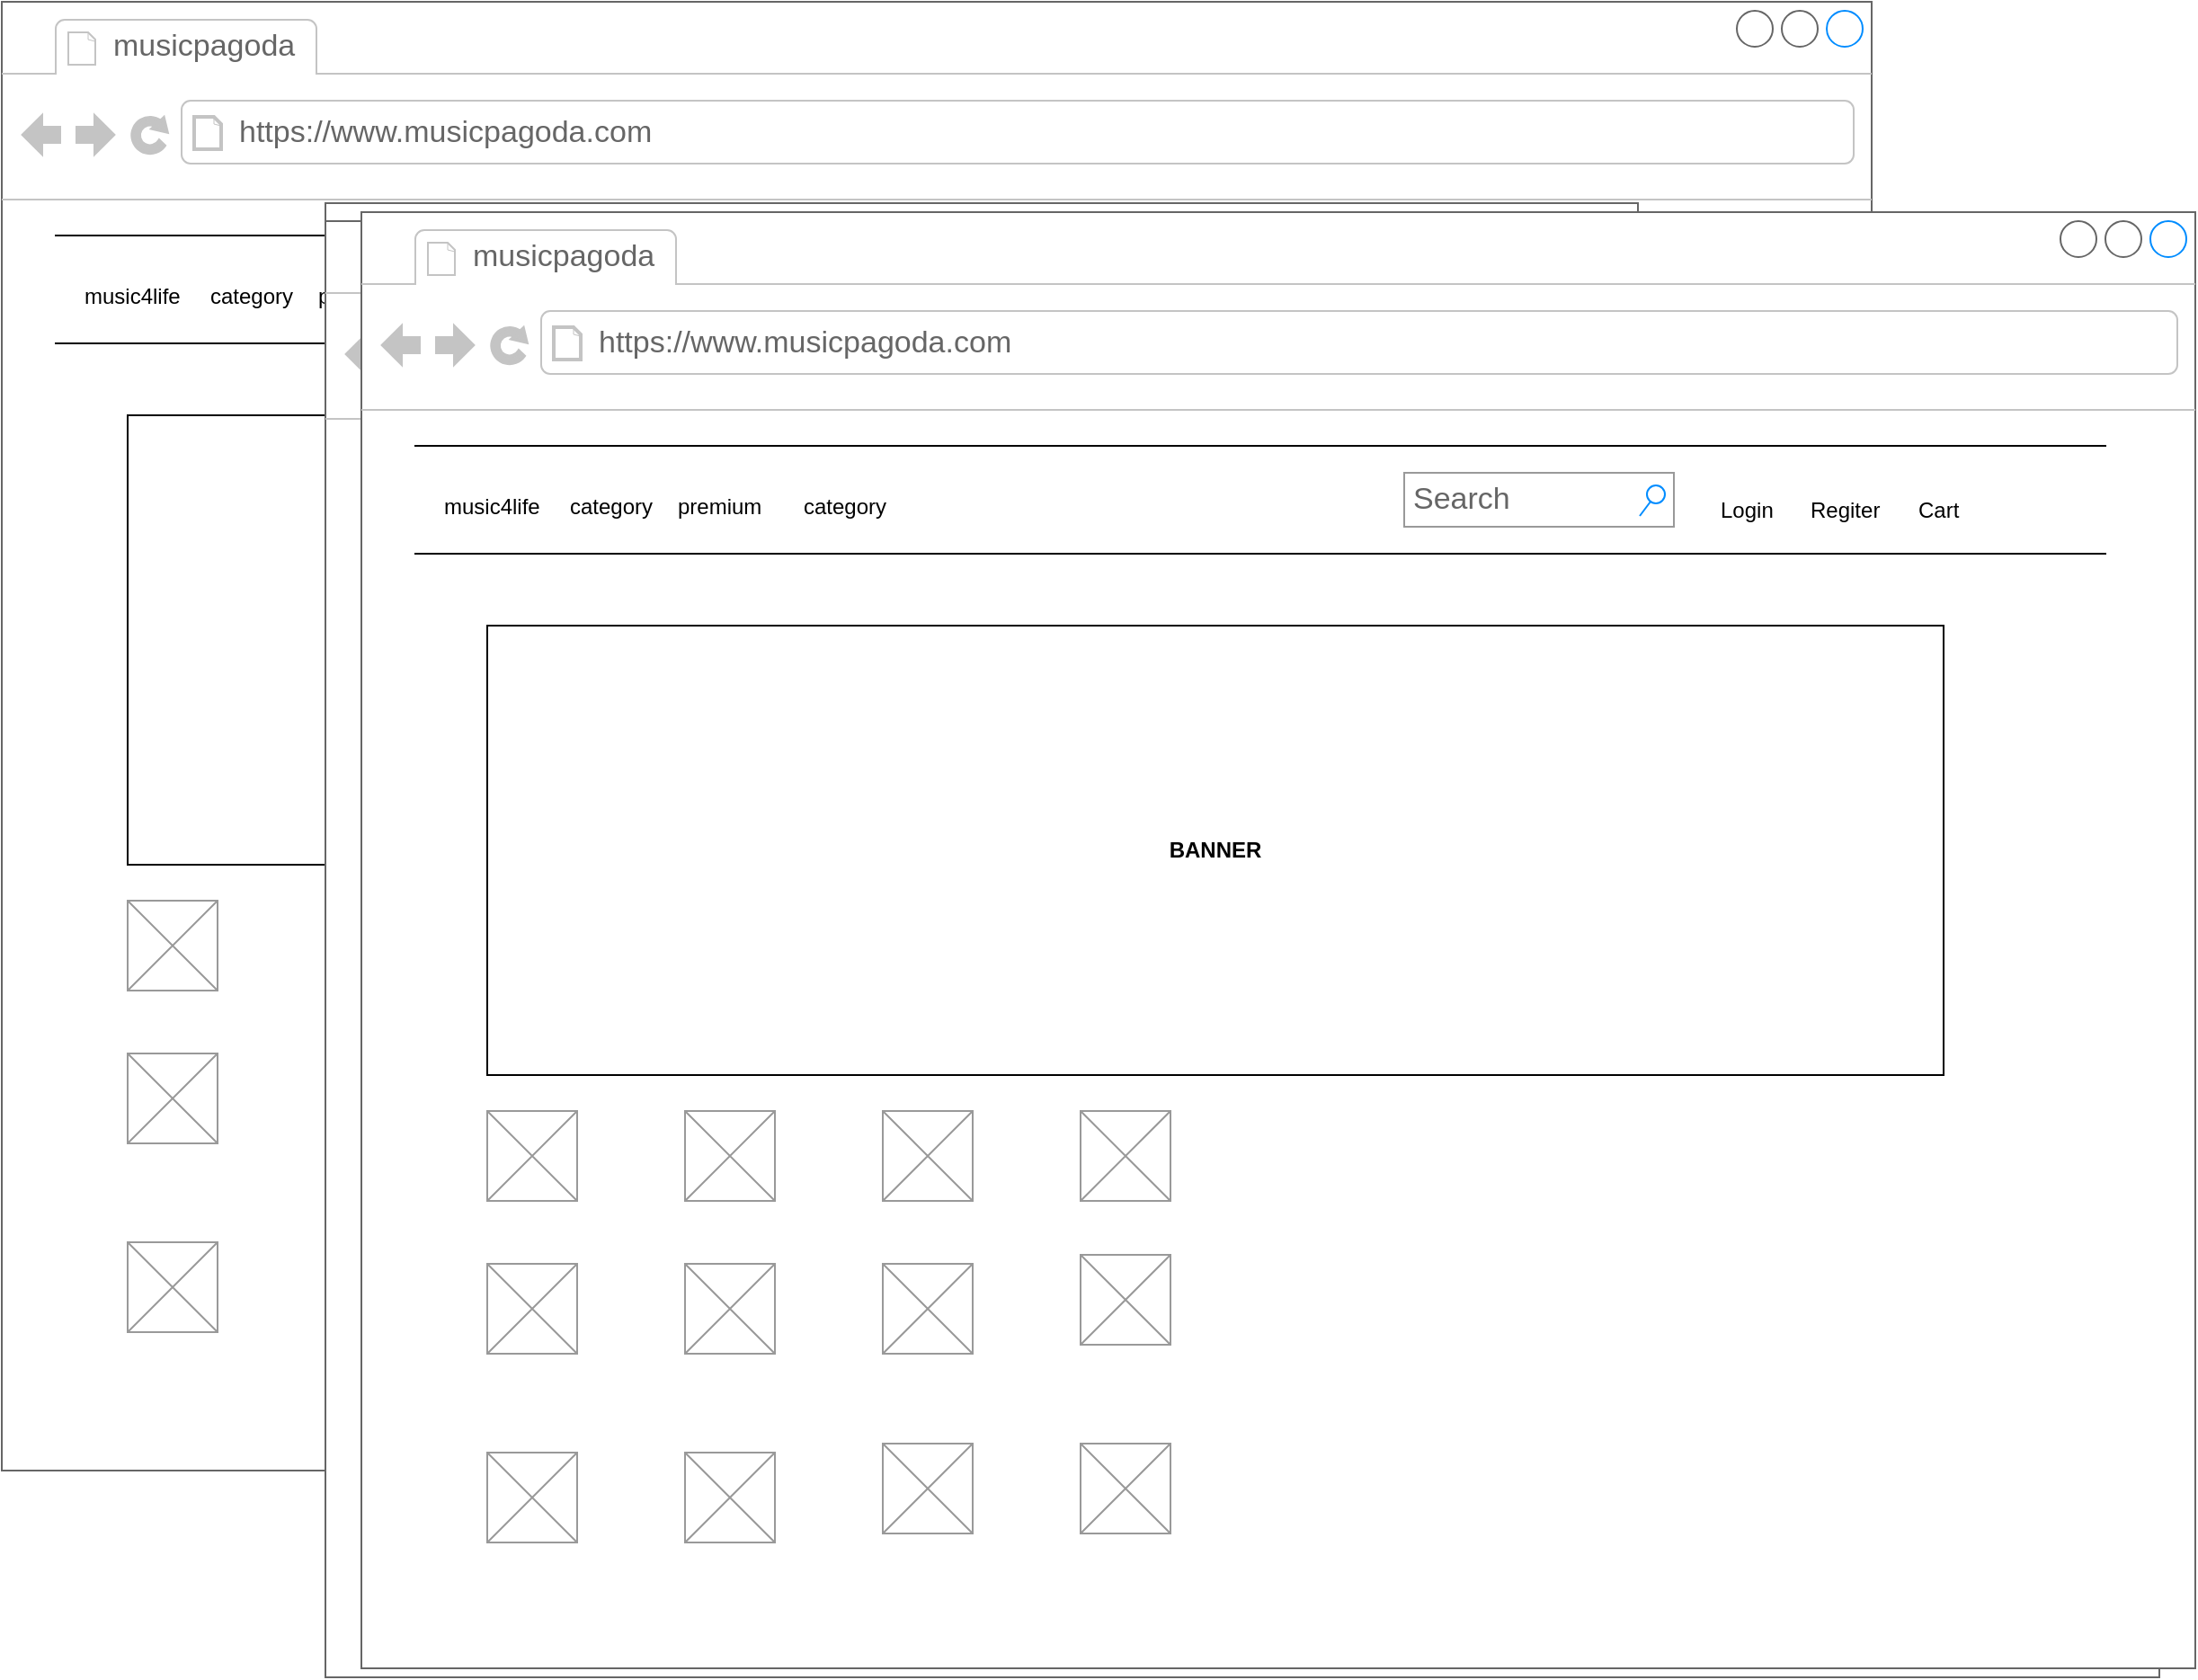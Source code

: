 <mxfile version="13.7.7" type="device"><diagram name="Page-1" id="f1b7ffb7-ca1e-a977-7cf5-a751b3c06c05"><mxGraphModel dx="1209" dy="635" grid="1" gridSize="10" guides="1" tooltips="1" connect="1" arrows="1" fold="1" page="1" pageScale="1" pageWidth="826" pageHeight="1169" background="#ffffff" math="0" shadow="0"><root><mxCell id="0"/><mxCell id="1" parent="0"/><mxCell id="6ptxzBqkdiGOUt3csmPO-154" value="" style="strokeWidth=1;shadow=0;dashed=0;align=center;html=1;shape=mxgraph.mockup.containers.browserWindow;rSize=0;strokeColor=#666666;strokeColor2=#008cff;strokeColor3=#c4c4c4;mainText=,;recursiveResize=0;" vertex="1" parent="1"><mxGeometry x="20" y="20" width="1040" height="817" as="geometry"/></mxCell><mxCell id="6ptxzBqkdiGOUt3csmPO-155" value="musicpagoda" style="strokeWidth=1;shadow=0;dashed=0;align=center;html=1;shape=mxgraph.mockup.containers.anchor;fontSize=17;fontColor=#666666;align=left;" vertex="1" parent="6ptxzBqkdiGOUt3csmPO-154"><mxGeometry x="60" y="12" width="110" height="26" as="geometry"/></mxCell><mxCell id="6ptxzBqkdiGOUt3csmPO-156" value="https://www.musicpagoda.com" style="strokeWidth=1;shadow=0;dashed=0;align=center;html=1;shape=mxgraph.mockup.containers.anchor;rSize=0;fontSize=17;fontColor=#666666;align=left;" vertex="1" parent="6ptxzBqkdiGOUt3csmPO-154"><mxGeometry x="130" y="60" width="250" height="26" as="geometry"/></mxCell><mxCell id="6ptxzBqkdiGOUt3csmPO-157" value="" style="shape=partialRectangle;whiteSpace=wrap;html=1;left=0;right=0;fillColor=none;" vertex="1" parent="6ptxzBqkdiGOUt3csmPO-154"><mxGeometry x="30" y="130" width="940" height="60" as="geometry"/></mxCell><mxCell id="6ptxzBqkdiGOUt3csmPO-158" value="music4life" style="text;strokeColor=none;fillColor=none;align=left;verticalAlign=top;spacingLeft=4;spacingRight=4;overflow=hidden;rotatable=0;points=[[0,0.5],[1,0.5]];portConstraint=eastwest;" vertex="1" parent="6ptxzBqkdiGOUt3csmPO-154"><mxGeometry x="40" y="150" width="90" height="26" as="geometry"/></mxCell><mxCell id="6ptxzBqkdiGOUt3csmPO-159" value="category" style="text;strokeColor=none;fillColor=none;align=left;verticalAlign=top;spacingLeft=4;spacingRight=4;overflow=hidden;rotatable=0;points=[[0,0.5],[1,0.5]];portConstraint=eastwest;" vertex="1" parent="6ptxzBqkdiGOUt3csmPO-154"><mxGeometry x="110" y="150" width="90" height="26" as="geometry"/></mxCell><mxCell id="6ptxzBqkdiGOUt3csmPO-160" value="premium" style="text;strokeColor=none;fillColor=none;align=left;verticalAlign=top;spacingLeft=4;spacingRight=4;overflow=hidden;rotatable=0;points=[[0,0.5],[1,0.5]];portConstraint=eastwest;" vertex="1" parent="6ptxzBqkdiGOUt3csmPO-154"><mxGeometry x="170" y="150" width="90" height="26" as="geometry"/></mxCell><mxCell id="6ptxzBqkdiGOUt3csmPO-161" value="category" style="text;strokeColor=none;fillColor=none;align=left;verticalAlign=top;spacingLeft=4;spacingRight=4;overflow=hidden;rotatable=0;points=[[0,0.5],[1,0.5]];portConstraint=eastwest;" vertex="1" parent="6ptxzBqkdiGOUt3csmPO-154"><mxGeometry x="240" y="150" width="90" height="26" as="geometry"/></mxCell><mxCell id="6ptxzBqkdiGOUt3csmPO-162" value="Search" style="strokeWidth=1;shadow=0;dashed=0;align=center;html=1;shape=mxgraph.mockup.forms.searchBox;strokeColor=#999999;mainText=;strokeColor2=#008cff;fontColor=#666666;fontSize=17;align=left;spacingLeft=3;" vertex="1" parent="6ptxzBqkdiGOUt3csmPO-154"><mxGeometry x="580" y="145" width="150" height="30" as="geometry"/></mxCell><mxCell id="6ptxzBqkdiGOUt3csmPO-163" value="Login" style="text;strokeColor=none;fillColor=none;align=left;verticalAlign=top;spacingLeft=4;spacingRight=4;overflow=hidden;rotatable=0;points=[[0,0.5],[1,0.5]];portConstraint=eastwest;" vertex="1" parent="6ptxzBqkdiGOUt3csmPO-154"><mxGeometry x="750" y="152" width="90" height="26" as="geometry"/></mxCell><mxCell id="6ptxzBqkdiGOUt3csmPO-164" value="Regiter" style="text;strokeColor=none;fillColor=none;align=left;verticalAlign=top;spacingLeft=4;spacingRight=4;overflow=hidden;rotatable=0;points=[[0,0.5],[1,0.5]];portConstraint=eastwest;" vertex="1" parent="6ptxzBqkdiGOUt3csmPO-154"><mxGeometry x="800" y="152" width="90" height="26" as="geometry"/></mxCell><mxCell id="6ptxzBqkdiGOUt3csmPO-165" value="Cart" style="text;strokeColor=none;fillColor=none;align=left;verticalAlign=top;spacingLeft=4;spacingRight=4;overflow=hidden;rotatable=0;points=[[0,0.5],[1,0.5]];portConstraint=eastwest;" vertex="1" parent="6ptxzBqkdiGOUt3csmPO-154"><mxGeometry x="860" y="152" width="90" height="26" as="geometry"/></mxCell><mxCell id="6ptxzBqkdiGOUt3csmPO-166" value="&lt;b&gt;BANNER&lt;/b&gt;" style="rounded=0;whiteSpace=wrap;html=1;" vertex="1" parent="6ptxzBqkdiGOUt3csmPO-154"><mxGeometry x="70" y="230" width="810" height="250" as="geometry"/></mxCell><mxCell id="6ptxzBqkdiGOUt3csmPO-167" value="" style="verticalLabelPosition=bottom;shadow=0;dashed=0;align=center;html=1;verticalAlign=top;strokeWidth=1;shape=mxgraph.mockup.graphics.simpleIcon;strokeColor=#999999;fillColor=#ffffff;" vertex="1" parent="6ptxzBqkdiGOUt3csmPO-154"><mxGeometry x="70" y="500" width="50" height="50" as="geometry"/></mxCell><mxCell id="6ptxzBqkdiGOUt3csmPO-168" value="" style="verticalLabelPosition=bottom;shadow=0;dashed=0;align=center;html=1;verticalAlign=top;strokeWidth=1;shape=mxgraph.mockup.graphics.simpleIcon;strokeColor=#999999;fillColor=#ffffff;" vertex="1" parent="6ptxzBqkdiGOUt3csmPO-154"><mxGeometry x="180" y="500" width="50" height="50" as="geometry"/></mxCell><mxCell id="6ptxzBqkdiGOUt3csmPO-169" value="" style="verticalLabelPosition=bottom;shadow=0;dashed=0;align=center;html=1;verticalAlign=top;strokeWidth=1;shape=mxgraph.mockup.graphics.simpleIcon;strokeColor=#999999;fillColor=#ffffff;" vertex="1" parent="6ptxzBqkdiGOUt3csmPO-154"><mxGeometry x="180" y="585" width="50" height="50" as="geometry"/></mxCell><mxCell id="6ptxzBqkdiGOUt3csmPO-170" value="" style="verticalLabelPosition=bottom;shadow=0;dashed=0;align=center;html=1;verticalAlign=top;strokeWidth=1;shape=mxgraph.mockup.graphics.simpleIcon;strokeColor=#999999;fillColor=#ffffff;" vertex="1" parent="6ptxzBqkdiGOUt3csmPO-154"><mxGeometry x="70" y="585" width="50" height="50" as="geometry"/></mxCell><mxCell id="6ptxzBqkdiGOUt3csmPO-171" value="" style="verticalLabelPosition=bottom;shadow=0;dashed=0;align=center;html=1;verticalAlign=top;strokeWidth=1;shape=mxgraph.mockup.graphics.simpleIcon;strokeColor=#999999;fillColor=#ffffff;" vertex="1" parent="6ptxzBqkdiGOUt3csmPO-154"><mxGeometry x="290" y="500" width="50" height="50" as="geometry"/></mxCell><mxCell id="6ptxzBqkdiGOUt3csmPO-172" value="" style="verticalLabelPosition=bottom;shadow=0;dashed=0;align=center;html=1;verticalAlign=top;strokeWidth=1;shape=mxgraph.mockup.graphics.simpleIcon;strokeColor=#999999;fillColor=#ffffff;" vertex="1" parent="6ptxzBqkdiGOUt3csmPO-154"><mxGeometry x="290" y="585" width="50" height="50" as="geometry"/></mxCell><mxCell id="6ptxzBqkdiGOUt3csmPO-173" value="" style="verticalLabelPosition=bottom;shadow=0;dashed=0;align=center;html=1;verticalAlign=top;strokeWidth=1;shape=mxgraph.mockup.graphics.simpleIcon;strokeColor=#999999;fillColor=#ffffff;" vertex="1" parent="6ptxzBqkdiGOUt3csmPO-154"><mxGeometry x="70" y="690" width="50" height="50" as="geometry"/></mxCell><mxCell id="6ptxzBqkdiGOUt3csmPO-174" value="" style="verticalLabelPosition=bottom;shadow=0;dashed=0;align=center;html=1;verticalAlign=top;strokeWidth=1;shape=mxgraph.mockup.graphics.simpleIcon;strokeColor=#999999;fillColor=#ffffff;" vertex="1" parent="6ptxzBqkdiGOUt3csmPO-154"><mxGeometry x="180" y="690" width="50" height="50" as="geometry"/></mxCell><mxCell id="6ptxzBqkdiGOUt3csmPO-175" value="" style="verticalLabelPosition=bottom;shadow=0;dashed=0;align=center;html=1;verticalAlign=top;strokeWidth=1;shape=mxgraph.mockup.graphics.simpleIcon;strokeColor=#999999;fillColor=#ffffff;" vertex="1" parent="6ptxzBqkdiGOUt3csmPO-154"><mxGeometry x="290" y="690" width="50" height="50" as="geometry"/></mxCell><mxCell id="6ptxzBqkdiGOUt3csmPO-176" value="" style="strokeWidth=1;shadow=0;dashed=0;align=center;html=1;shape=mxgraph.mockup.containers.browserWindow;rSize=0;strokeColor=#666666;strokeColor2=#008cff;strokeColor3=#c4c4c4;mainText=,;recursiveResize=0;" vertex="1" parent="6ptxzBqkdiGOUt3csmPO-154"><mxGeometry x="180" y="112" width="730" height="705" as="geometry"/></mxCell><mxCell id="6ptxzBqkdiGOUt3csmPO-177" value="musicpagoda" style="strokeWidth=1;shadow=0;dashed=0;align=center;html=1;shape=mxgraph.mockup.containers.anchor;fontSize=17;fontColor=#666666;align=left;" vertex="1" parent="6ptxzBqkdiGOUt3csmPO-176"><mxGeometry x="60" y="12" width="110" height="26" as="geometry"/></mxCell><mxCell id="6ptxzBqkdiGOUt3csmPO-178" value="https://www.musicpagoda.com" style="strokeWidth=1;shadow=0;dashed=0;align=center;html=1;shape=mxgraph.mockup.containers.anchor;rSize=0;fontSize=17;fontColor=#666666;align=left;" vertex="1" parent="6ptxzBqkdiGOUt3csmPO-176"><mxGeometry x="130" y="60" width="250" height="26" as="geometry"/></mxCell><mxCell id="6ptxzBqkdiGOUt3csmPO-179" value="" style="shape=partialRectangle;whiteSpace=wrap;html=1;left=0;right=0;fillColor=none;" vertex="1" parent="6ptxzBqkdiGOUt3csmPO-176"><mxGeometry x="30" y="130" width="940" height="60" as="geometry"/></mxCell><mxCell id="6ptxzBqkdiGOUt3csmPO-180" value="music4life" style="text;strokeColor=none;fillColor=none;align=left;verticalAlign=top;spacingLeft=4;spacingRight=4;overflow=hidden;rotatable=0;points=[[0,0.5],[1,0.5]];portConstraint=eastwest;" vertex="1" parent="6ptxzBqkdiGOUt3csmPO-176"><mxGeometry x="40" y="150" width="90" height="26" as="geometry"/></mxCell><mxCell id="6ptxzBqkdiGOUt3csmPO-181" value="category" style="text;strokeColor=none;fillColor=none;align=left;verticalAlign=top;spacingLeft=4;spacingRight=4;overflow=hidden;rotatable=0;points=[[0,0.5],[1,0.5]];portConstraint=eastwest;" vertex="1" parent="6ptxzBqkdiGOUt3csmPO-176"><mxGeometry x="110" y="150" width="90" height="26" as="geometry"/></mxCell><mxCell id="6ptxzBqkdiGOUt3csmPO-182" value="premium" style="text;strokeColor=none;fillColor=none;align=left;verticalAlign=top;spacingLeft=4;spacingRight=4;overflow=hidden;rotatable=0;points=[[0,0.5],[1,0.5]];portConstraint=eastwest;" vertex="1" parent="6ptxzBqkdiGOUt3csmPO-176"><mxGeometry x="170" y="150" width="90" height="26" as="geometry"/></mxCell><mxCell id="6ptxzBqkdiGOUt3csmPO-183" value="category" style="text;strokeColor=none;fillColor=none;align=left;verticalAlign=top;spacingLeft=4;spacingRight=4;overflow=hidden;rotatable=0;points=[[0,0.5],[1,0.5]];portConstraint=eastwest;" vertex="1" parent="6ptxzBqkdiGOUt3csmPO-176"><mxGeometry x="240" y="150" width="90" height="26" as="geometry"/></mxCell><mxCell id="6ptxzBqkdiGOUt3csmPO-184" value="Search" style="strokeWidth=1;shadow=0;dashed=0;align=center;html=1;shape=mxgraph.mockup.forms.searchBox;strokeColor=#999999;mainText=;strokeColor2=#008cff;fontColor=#666666;fontSize=17;align=left;spacingLeft=3;" vertex="1" parent="6ptxzBqkdiGOUt3csmPO-176"><mxGeometry x="580" y="145" width="150" height="30" as="geometry"/></mxCell><mxCell id="6ptxzBqkdiGOUt3csmPO-185" value="Login" style="text;strokeColor=none;fillColor=none;align=left;verticalAlign=top;spacingLeft=4;spacingRight=4;overflow=hidden;rotatable=0;points=[[0,0.5],[1,0.5]];portConstraint=eastwest;" vertex="1" parent="6ptxzBqkdiGOUt3csmPO-176"><mxGeometry x="750" y="152" width="90" height="26" as="geometry"/></mxCell><mxCell id="6ptxzBqkdiGOUt3csmPO-186" value="Regiter" style="text;strokeColor=none;fillColor=none;align=left;verticalAlign=top;spacingLeft=4;spacingRight=4;overflow=hidden;rotatable=0;points=[[0,0.5],[1,0.5]];portConstraint=eastwest;" vertex="1" parent="6ptxzBqkdiGOUt3csmPO-176"><mxGeometry x="800" y="152" width="90" height="26" as="geometry"/></mxCell><mxCell id="6ptxzBqkdiGOUt3csmPO-187" value="Cart" style="text;strokeColor=none;fillColor=none;align=left;verticalAlign=top;spacingLeft=4;spacingRight=4;overflow=hidden;rotatable=0;points=[[0,0.5],[1,0.5]];portConstraint=eastwest;" vertex="1" parent="6ptxzBqkdiGOUt3csmPO-176"><mxGeometry x="860" y="152" width="90" height="26" as="geometry"/></mxCell><mxCell id="6ptxzBqkdiGOUt3csmPO-188" value="&lt;b&gt;BANNER&lt;/b&gt;" style="rounded=0;whiteSpace=wrap;html=1;" vertex="1" parent="6ptxzBqkdiGOUt3csmPO-176"><mxGeometry x="70" y="230" width="810" height="250" as="geometry"/></mxCell><mxCell id="6ptxzBqkdiGOUt3csmPO-189" value="" style="verticalLabelPosition=bottom;shadow=0;dashed=0;align=center;html=1;verticalAlign=top;strokeWidth=1;shape=mxgraph.mockup.graphics.simpleIcon;strokeColor=#999999;fillColor=#ffffff;" vertex="1" parent="6ptxzBqkdiGOUt3csmPO-176"><mxGeometry x="70" y="500" width="50" height="50" as="geometry"/></mxCell><mxCell id="6ptxzBqkdiGOUt3csmPO-190" value="" style="verticalLabelPosition=bottom;shadow=0;dashed=0;align=center;html=1;verticalAlign=top;strokeWidth=1;shape=mxgraph.mockup.graphics.simpleIcon;strokeColor=#999999;fillColor=#ffffff;" vertex="1" parent="6ptxzBqkdiGOUt3csmPO-176"><mxGeometry x="180" y="500" width="50" height="50" as="geometry"/></mxCell><mxCell id="6ptxzBqkdiGOUt3csmPO-191" value="" style="verticalLabelPosition=bottom;shadow=0;dashed=0;align=center;html=1;verticalAlign=top;strokeWidth=1;shape=mxgraph.mockup.graphics.simpleIcon;strokeColor=#999999;fillColor=#ffffff;" vertex="1" parent="6ptxzBqkdiGOUt3csmPO-176"><mxGeometry x="180" y="585" width="50" height="50" as="geometry"/></mxCell><mxCell id="6ptxzBqkdiGOUt3csmPO-192" value="" style="verticalLabelPosition=bottom;shadow=0;dashed=0;align=center;html=1;verticalAlign=top;strokeWidth=1;shape=mxgraph.mockup.graphics.simpleIcon;strokeColor=#999999;fillColor=#ffffff;" vertex="1" parent="6ptxzBqkdiGOUt3csmPO-176"><mxGeometry x="70" y="585" width="50" height="50" as="geometry"/></mxCell><mxCell id="6ptxzBqkdiGOUt3csmPO-193" value="" style="verticalLabelPosition=bottom;shadow=0;dashed=0;align=center;html=1;verticalAlign=top;strokeWidth=1;shape=mxgraph.mockup.graphics.simpleIcon;strokeColor=#999999;fillColor=#ffffff;" vertex="1" parent="6ptxzBqkdiGOUt3csmPO-176"><mxGeometry x="290" y="500" width="50" height="50" as="geometry"/></mxCell><mxCell id="6ptxzBqkdiGOUt3csmPO-194" value="" style="verticalLabelPosition=bottom;shadow=0;dashed=0;align=center;html=1;verticalAlign=top;strokeWidth=1;shape=mxgraph.mockup.graphics.simpleIcon;strokeColor=#999999;fillColor=#ffffff;" vertex="1" parent="6ptxzBqkdiGOUt3csmPO-176"><mxGeometry x="290" y="585" width="50" height="50" as="geometry"/></mxCell><mxCell id="6ptxzBqkdiGOUt3csmPO-195" value="" style="verticalLabelPosition=bottom;shadow=0;dashed=0;align=center;html=1;verticalAlign=top;strokeWidth=1;shape=mxgraph.mockup.graphics.simpleIcon;strokeColor=#999999;fillColor=#ffffff;" vertex="1" parent="6ptxzBqkdiGOUt3csmPO-176"><mxGeometry x="70" y="690" width="50" height="50" as="geometry"/></mxCell><mxCell id="6ptxzBqkdiGOUt3csmPO-196" value="" style="verticalLabelPosition=bottom;shadow=0;dashed=0;align=center;html=1;verticalAlign=top;strokeWidth=1;shape=mxgraph.mockup.graphics.simpleIcon;strokeColor=#999999;fillColor=#ffffff;" vertex="1" parent="6ptxzBqkdiGOUt3csmPO-176"><mxGeometry x="180" y="690" width="50" height="50" as="geometry"/></mxCell><mxCell id="6ptxzBqkdiGOUt3csmPO-197" value="" style="verticalLabelPosition=bottom;shadow=0;dashed=0;align=center;html=1;verticalAlign=top;strokeWidth=1;shape=mxgraph.mockup.graphics.simpleIcon;strokeColor=#999999;fillColor=#ffffff;" vertex="1" parent="6ptxzBqkdiGOUt3csmPO-176"><mxGeometry x="290" y="690" width="50" height="50" as="geometry"/></mxCell><mxCell id="6ptxzBqkdiGOUt3csmPO-198" value="" style="verticalLabelPosition=bottom;shadow=0;dashed=0;align=center;html=1;verticalAlign=top;strokeWidth=1;shape=mxgraph.mockup.graphics.simpleIcon;strokeColor=#999999;fillColor=#ffffff;" vertex="1" parent="6ptxzBqkdiGOUt3csmPO-176"><mxGeometry x="400" y="500" width="50" height="50" as="geometry"/></mxCell><mxCell id="6ptxzBqkdiGOUt3csmPO-199" value="" style="verticalLabelPosition=bottom;shadow=0;dashed=0;align=center;html=1;verticalAlign=top;strokeWidth=1;shape=mxgraph.mockup.graphics.simpleIcon;strokeColor=#999999;fillColor=#ffffff;" vertex="1" parent="6ptxzBqkdiGOUt3csmPO-176"><mxGeometry x="400" y="580" width="50" height="50" as="geometry"/></mxCell><mxCell id="6ptxzBqkdiGOUt3csmPO-200" value="" style="strokeWidth=1;shadow=0;dashed=0;align=center;html=1;shape=mxgraph.mockup.containers.browserWindow;rSize=0;strokeColor=#666666;strokeColor2=#008cff;strokeColor3=#c4c4c4;mainText=,;recursiveResize=0;" vertex="1" parent="6ptxzBqkdiGOUt3csmPO-176"><mxGeometry y="10" width="1020" height="810" as="geometry"/></mxCell><mxCell id="6ptxzBqkdiGOUt3csmPO-201" value="musicpagoda" style="strokeWidth=1;shadow=0;dashed=0;align=center;html=1;shape=mxgraph.mockup.containers.anchor;fontSize=17;fontColor=#666666;align=left;" vertex="1" parent="6ptxzBqkdiGOUt3csmPO-200"><mxGeometry x="60" y="12" width="110" height="26" as="geometry"/></mxCell><mxCell id="6ptxzBqkdiGOUt3csmPO-202" value="https://www.musicpagoda.com" style="strokeWidth=1;shadow=0;dashed=0;align=center;html=1;shape=mxgraph.mockup.containers.anchor;rSize=0;fontSize=17;fontColor=#666666;align=left;" vertex="1" parent="6ptxzBqkdiGOUt3csmPO-200"><mxGeometry x="130" y="60" width="250" height="26" as="geometry"/></mxCell><mxCell id="6ptxzBqkdiGOUt3csmPO-203" value="" style="shape=partialRectangle;whiteSpace=wrap;html=1;left=0;right=0;fillColor=none;" vertex="1" parent="6ptxzBqkdiGOUt3csmPO-200"><mxGeometry x="30" y="130" width="940" height="60" as="geometry"/></mxCell><mxCell id="6ptxzBqkdiGOUt3csmPO-204" value="music4life" style="text;strokeColor=none;fillColor=none;align=left;verticalAlign=top;spacingLeft=4;spacingRight=4;overflow=hidden;rotatable=0;points=[[0,0.5],[1,0.5]];portConstraint=eastwest;" vertex="1" parent="6ptxzBqkdiGOUt3csmPO-200"><mxGeometry x="40" y="150" width="90" height="26" as="geometry"/></mxCell><mxCell id="6ptxzBqkdiGOUt3csmPO-205" value="category" style="text;strokeColor=none;fillColor=none;align=left;verticalAlign=top;spacingLeft=4;spacingRight=4;overflow=hidden;rotatable=0;points=[[0,0.5],[1,0.5]];portConstraint=eastwest;" vertex="1" parent="6ptxzBqkdiGOUt3csmPO-200"><mxGeometry x="110" y="150" width="90" height="26" as="geometry"/></mxCell><mxCell id="6ptxzBqkdiGOUt3csmPO-206" value="premium" style="text;strokeColor=none;fillColor=none;align=left;verticalAlign=top;spacingLeft=4;spacingRight=4;overflow=hidden;rotatable=0;points=[[0,0.5],[1,0.5]];portConstraint=eastwest;" vertex="1" parent="6ptxzBqkdiGOUt3csmPO-200"><mxGeometry x="170" y="150" width="90" height="26" as="geometry"/></mxCell><mxCell id="6ptxzBqkdiGOUt3csmPO-207" value="category" style="text;strokeColor=none;fillColor=none;align=left;verticalAlign=top;spacingLeft=4;spacingRight=4;overflow=hidden;rotatable=0;points=[[0,0.5],[1,0.5]];portConstraint=eastwest;" vertex="1" parent="6ptxzBqkdiGOUt3csmPO-200"><mxGeometry x="240" y="150" width="90" height="26" as="geometry"/></mxCell><mxCell id="6ptxzBqkdiGOUt3csmPO-208" value="Search" style="strokeWidth=1;shadow=0;dashed=0;align=center;html=1;shape=mxgraph.mockup.forms.searchBox;strokeColor=#999999;mainText=;strokeColor2=#008cff;fontColor=#666666;fontSize=17;align=left;spacingLeft=3;" vertex="1" parent="6ptxzBqkdiGOUt3csmPO-200"><mxGeometry x="580" y="145" width="150" height="30" as="geometry"/></mxCell><mxCell id="6ptxzBqkdiGOUt3csmPO-209" value="Login" style="text;strokeColor=none;fillColor=none;align=left;verticalAlign=top;spacingLeft=4;spacingRight=4;overflow=hidden;rotatable=0;points=[[0,0.5],[1,0.5]];portConstraint=eastwest;" vertex="1" parent="6ptxzBqkdiGOUt3csmPO-200"><mxGeometry x="750" y="152" width="90" height="26" as="geometry"/></mxCell><mxCell id="6ptxzBqkdiGOUt3csmPO-210" value="Regiter" style="text;strokeColor=none;fillColor=none;align=left;verticalAlign=top;spacingLeft=4;spacingRight=4;overflow=hidden;rotatable=0;points=[[0,0.5],[1,0.5]];portConstraint=eastwest;" vertex="1" parent="6ptxzBqkdiGOUt3csmPO-200"><mxGeometry x="800" y="152" width="90" height="26" as="geometry"/></mxCell><mxCell id="6ptxzBqkdiGOUt3csmPO-211" value="Cart" style="text;strokeColor=none;fillColor=none;align=left;verticalAlign=top;spacingLeft=4;spacingRight=4;overflow=hidden;rotatable=0;points=[[0,0.5],[1,0.5]];portConstraint=eastwest;" vertex="1" parent="6ptxzBqkdiGOUt3csmPO-200"><mxGeometry x="860" y="152" width="90" height="26" as="geometry"/></mxCell><mxCell id="6ptxzBqkdiGOUt3csmPO-212" value="&lt;b&gt;BANNER&lt;/b&gt;" style="rounded=0;whiteSpace=wrap;html=1;" vertex="1" parent="6ptxzBqkdiGOUt3csmPO-200"><mxGeometry x="70" y="230" width="810" height="250" as="geometry"/></mxCell><mxCell id="6ptxzBqkdiGOUt3csmPO-213" value="" style="verticalLabelPosition=bottom;shadow=0;dashed=0;align=center;html=1;verticalAlign=top;strokeWidth=1;shape=mxgraph.mockup.graphics.simpleIcon;strokeColor=#999999;fillColor=#ffffff;" vertex="1" parent="6ptxzBqkdiGOUt3csmPO-200"><mxGeometry x="70" y="500" width="50" height="50" as="geometry"/></mxCell><mxCell id="6ptxzBqkdiGOUt3csmPO-214" value="" style="verticalLabelPosition=bottom;shadow=0;dashed=0;align=center;html=1;verticalAlign=top;strokeWidth=1;shape=mxgraph.mockup.graphics.simpleIcon;strokeColor=#999999;fillColor=#ffffff;" vertex="1" parent="6ptxzBqkdiGOUt3csmPO-200"><mxGeometry x="180" y="500" width="50" height="50" as="geometry"/></mxCell><mxCell id="6ptxzBqkdiGOUt3csmPO-215" value="" style="verticalLabelPosition=bottom;shadow=0;dashed=0;align=center;html=1;verticalAlign=top;strokeWidth=1;shape=mxgraph.mockup.graphics.simpleIcon;strokeColor=#999999;fillColor=#ffffff;" vertex="1" parent="6ptxzBqkdiGOUt3csmPO-200"><mxGeometry x="180" y="585" width="50" height="50" as="geometry"/></mxCell><mxCell id="6ptxzBqkdiGOUt3csmPO-216" value="" style="verticalLabelPosition=bottom;shadow=0;dashed=0;align=center;html=1;verticalAlign=top;strokeWidth=1;shape=mxgraph.mockup.graphics.simpleIcon;strokeColor=#999999;fillColor=#ffffff;" vertex="1" parent="6ptxzBqkdiGOUt3csmPO-200"><mxGeometry x="70" y="585" width="50" height="50" as="geometry"/></mxCell><mxCell id="6ptxzBqkdiGOUt3csmPO-217" value="" style="verticalLabelPosition=bottom;shadow=0;dashed=0;align=center;html=1;verticalAlign=top;strokeWidth=1;shape=mxgraph.mockup.graphics.simpleIcon;strokeColor=#999999;fillColor=#ffffff;" vertex="1" parent="6ptxzBqkdiGOUt3csmPO-200"><mxGeometry x="290" y="500" width="50" height="50" as="geometry"/></mxCell><mxCell id="6ptxzBqkdiGOUt3csmPO-218" value="" style="verticalLabelPosition=bottom;shadow=0;dashed=0;align=center;html=1;verticalAlign=top;strokeWidth=1;shape=mxgraph.mockup.graphics.simpleIcon;strokeColor=#999999;fillColor=#ffffff;" vertex="1" parent="6ptxzBqkdiGOUt3csmPO-200"><mxGeometry x="290" y="585" width="50" height="50" as="geometry"/></mxCell><mxCell id="6ptxzBqkdiGOUt3csmPO-219" value="" style="verticalLabelPosition=bottom;shadow=0;dashed=0;align=center;html=1;verticalAlign=top;strokeWidth=1;shape=mxgraph.mockup.graphics.simpleIcon;strokeColor=#999999;fillColor=#ffffff;" vertex="1" parent="6ptxzBqkdiGOUt3csmPO-200"><mxGeometry x="70" y="690" width="50" height="50" as="geometry"/></mxCell><mxCell id="6ptxzBqkdiGOUt3csmPO-220" value="" style="verticalLabelPosition=bottom;shadow=0;dashed=0;align=center;html=1;verticalAlign=top;strokeWidth=1;shape=mxgraph.mockup.graphics.simpleIcon;strokeColor=#999999;fillColor=#ffffff;" vertex="1" parent="6ptxzBqkdiGOUt3csmPO-200"><mxGeometry x="180" y="690" width="50" height="50" as="geometry"/></mxCell><mxCell id="6ptxzBqkdiGOUt3csmPO-221" value="" style="verticalLabelPosition=bottom;shadow=0;dashed=0;align=center;html=1;verticalAlign=top;strokeWidth=1;shape=mxgraph.mockup.graphics.simpleIcon;strokeColor=#999999;fillColor=#ffffff;" vertex="1" parent="6ptxzBqkdiGOUt3csmPO-200"><mxGeometry x="290" y="690" width="50" height="50" as="geometry"/></mxCell><mxCell id="6ptxzBqkdiGOUt3csmPO-222" value="" style="strokeWidth=1;shadow=0;dashed=0;align=center;html=1;shape=mxgraph.mockup.containers.browserWindow;rSize=0;strokeColor=#666666;strokeColor2=#008cff;strokeColor3=#c4c4c4;mainText=,;recursiveResize=0;" vertex="1" parent="6ptxzBqkdiGOUt3csmPO-200"><mxGeometry x="20" y="-5" width="1020" height="810" as="geometry"/></mxCell><mxCell id="6ptxzBqkdiGOUt3csmPO-223" value="musicpagoda" style="strokeWidth=1;shadow=0;dashed=0;align=center;html=1;shape=mxgraph.mockup.containers.anchor;fontSize=17;fontColor=#666666;align=left;" vertex="1" parent="6ptxzBqkdiGOUt3csmPO-222"><mxGeometry x="60" y="12" width="110" height="26" as="geometry"/></mxCell><mxCell id="6ptxzBqkdiGOUt3csmPO-224" value="https://www.musicpagoda.com" style="strokeWidth=1;shadow=0;dashed=0;align=center;html=1;shape=mxgraph.mockup.containers.anchor;rSize=0;fontSize=17;fontColor=#666666;align=left;" vertex="1" parent="6ptxzBqkdiGOUt3csmPO-222"><mxGeometry x="130" y="60" width="250" height="26" as="geometry"/></mxCell><mxCell id="6ptxzBqkdiGOUt3csmPO-225" value="" style="shape=partialRectangle;whiteSpace=wrap;html=1;left=0;right=0;fillColor=none;" vertex="1" parent="6ptxzBqkdiGOUt3csmPO-222"><mxGeometry x="30" y="130" width="940" height="60" as="geometry"/></mxCell><mxCell id="6ptxzBqkdiGOUt3csmPO-226" value="music4life" style="text;strokeColor=none;fillColor=none;align=left;verticalAlign=top;spacingLeft=4;spacingRight=4;overflow=hidden;rotatable=0;points=[[0,0.5],[1,0.5]];portConstraint=eastwest;" vertex="1" parent="6ptxzBqkdiGOUt3csmPO-222"><mxGeometry x="40" y="150" width="90" height="26" as="geometry"/></mxCell><mxCell id="6ptxzBqkdiGOUt3csmPO-227" value="category" style="text;strokeColor=none;fillColor=none;align=left;verticalAlign=top;spacingLeft=4;spacingRight=4;overflow=hidden;rotatable=0;points=[[0,0.5],[1,0.5]];portConstraint=eastwest;" vertex="1" parent="6ptxzBqkdiGOUt3csmPO-222"><mxGeometry x="110" y="150" width="90" height="26" as="geometry"/></mxCell><mxCell id="6ptxzBqkdiGOUt3csmPO-228" value="premium" style="text;strokeColor=none;fillColor=none;align=left;verticalAlign=top;spacingLeft=4;spacingRight=4;overflow=hidden;rotatable=0;points=[[0,0.5],[1,0.5]];portConstraint=eastwest;" vertex="1" parent="6ptxzBqkdiGOUt3csmPO-222"><mxGeometry x="170" y="150" width="90" height="26" as="geometry"/></mxCell><mxCell id="6ptxzBqkdiGOUt3csmPO-229" value="category" style="text;strokeColor=none;fillColor=none;align=left;verticalAlign=top;spacingLeft=4;spacingRight=4;overflow=hidden;rotatable=0;points=[[0,0.5],[1,0.5]];portConstraint=eastwest;" vertex="1" parent="6ptxzBqkdiGOUt3csmPO-222"><mxGeometry x="240" y="150" width="90" height="26" as="geometry"/></mxCell><mxCell id="6ptxzBqkdiGOUt3csmPO-230" value="Search" style="strokeWidth=1;shadow=0;dashed=0;align=center;html=1;shape=mxgraph.mockup.forms.searchBox;strokeColor=#999999;mainText=;strokeColor2=#008cff;fontColor=#666666;fontSize=17;align=left;spacingLeft=3;" vertex="1" parent="6ptxzBqkdiGOUt3csmPO-222"><mxGeometry x="580" y="145" width="150" height="30" as="geometry"/></mxCell><mxCell id="6ptxzBqkdiGOUt3csmPO-231" value="Login" style="text;strokeColor=none;fillColor=none;align=left;verticalAlign=top;spacingLeft=4;spacingRight=4;overflow=hidden;rotatable=0;points=[[0,0.5],[1,0.5]];portConstraint=eastwest;" vertex="1" parent="6ptxzBqkdiGOUt3csmPO-222"><mxGeometry x="750" y="152" width="90" height="26" as="geometry"/></mxCell><mxCell id="6ptxzBqkdiGOUt3csmPO-232" value="Regiter" style="text;strokeColor=none;fillColor=none;align=left;verticalAlign=top;spacingLeft=4;spacingRight=4;overflow=hidden;rotatable=0;points=[[0,0.5],[1,0.5]];portConstraint=eastwest;" vertex="1" parent="6ptxzBqkdiGOUt3csmPO-222"><mxGeometry x="800" y="152" width="90" height="26" as="geometry"/></mxCell><mxCell id="6ptxzBqkdiGOUt3csmPO-233" value="Cart" style="text;strokeColor=none;fillColor=none;align=left;verticalAlign=top;spacingLeft=4;spacingRight=4;overflow=hidden;rotatable=0;points=[[0,0.5],[1,0.5]];portConstraint=eastwest;" vertex="1" parent="6ptxzBqkdiGOUt3csmPO-222"><mxGeometry x="860" y="152" width="90" height="26" as="geometry"/></mxCell><mxCell id="6ptxzBqkdiGOUt3csmPO-234" value="&lt;b&gt;BANNER&lt;/b&gt;" style="rounded=0;whiteSpace=wrap;html=1;" vertex="1" parent="6ptxzBqkdiGOUt3csmPO-222"><mxGeometry x="70" y="230" width="810" height="250" as="geometry"/></mxCell><mxCell id="6ptxzBqkdiGOUt3csmPO-235" value="" style="verticalLabelPosition=bottom;shadow=0;dashed=0;align=center;html=1;verticalAlign=top;strokeWidth=1;shape=mxgraph.mockup.graphics.simpleIcon;strokeColor=#999999;fillColor=#ffffff;" vertex="1" parent="6ptxzBqkdiGOUt3csmPO-222"><mxGeometry x="70" y="500" width="50" height="50" as="geometry"/></mxCell><mxCell id="6ptxzBqkdiGOUt3csmPO-236" value="" style="verticalLabelPosition=bottom;shadow=0;dashed=0;align=center;html=1;verticalAlign=top;strokeWidth=1;shape=mxgraph.mockup.graphics.simpleIcon;strokeColor=#999999;fillColor=#ffffff;" vertex="1" parent="6ptxzBqkdiGOUt3csmPO-222"><mxGeometry x="180" y="500" width="50" height="50" as="geometry"/></mxCell><mxCell id="6ptxzBqkdiGOUt3csmPO-237" value="" style="verticalLabelPosition=bottom;shadow=0;dashed=0;align=center;html=1;verticalAlign=top;strokeWidth=1;shape=mxgraph.mockup.graphics.simpleIcon;strokeColor=#999999;fillColor=#ffffff;" vertex="1" parent="6ptxzBqkdiGOUt3csmPO-222"><mxGeometry x="180" y="585" width="50" height="50" as="geometry"/></mxCell><mxCell id="6ptxzBqkdiGOUt3csmPO-238" value="" style="verticalLabelPosition=bottom;shadow=0;dashed=0;align=center;html=1;verticalAlign=top;strokeWidth=1;shape=mxgraph.mockup.graphics.simpleIcon;strokeColor=#999999;fillColor=#ffffff;" vertex="1" parent="6ptxzBqkdiGOUt3csmPO-222"><mxGeometry x="70" y="585" width="50" height="50" as="geometry"/></mxCell><mxCell id="6ptxzBqkdiGOUt3csmPO-239" value="" style="verticalLabelPosition=bottom;shadow=0;dashed=0;align=center;html=1;verticalAlign=top;strokeWidth=1;shape=mxgraph.mockup.graphics.simpleIcon;strokeColor=#999999;fillColor=#ffffff;" vertex="1" parent="6ptxzBqkdiGOUt3csmPO-222"><mxGeometry x="290" y="500" width="50" height="50" as="geometry"/></mxCell><mxCell id="6ptxzBqkdiGOUt3csmPO-240" value="" style="verticalLabelPosition=bottom;shadow=0;dashed=0;align=center;html=1;verticalAlign=top;strokeWidth=1;shape=mxgraph.mockup.graphics.simpleIcon;strokeColor=#999999;fillColor=#ffffff;" vertex="1" parent="6ptxzBqkdiGOUt3csmPO-222"><mxGeometry x="290" y="585" width="50" height="50" as="geometry"/></mxCell><mxCell id="6ptxzBqkdiGOUt3csmPO-241" value="" style="verticalLabelPosition=bottom;shadow=0;dashed=0;align=center;html=1;verticalAlign=top;strokeWidth=1;shape=mxgraph.mockup.graphics.simpleIcon;strokeColor=#999999;fillColor=#ffffff;" vertex="1" parent="6ptxzBqkdiGOUt3csmPO-222"><mxGeometry x="70" y="690" width="50" height="50" as="geometry"/></mxCell><mxCell id="6ptxzBqkdiGOUt3csmPO-242" value="" style="verticalLabelPosition=bottom;shadow=0;dashed=0;align=center;html=1;verticalAlign=top;strokeWidth=1;shape=mxgraph.mockup.graphics.simpleIcon;strokeColor=#999999;fillColor=#ffffff;" vertex="1" parent="6ptxzBqkdiGOUt3csmPO-222"><mxGeometry x="180" y="690" width="50" height="50" as="geometry"/></mxCell><mxCell id="6ptxzBqkdiGOUt3csmPO-243" value="" style="verticalLabelPosition=bottom;shadow=0;dashed=0;align=center;html=1;verticalAlign=top;strokeWidth=1;shape=mxgraph.mockup.graphics.simpleIcon;strokeColor=#999999;fillColor=#ffffff;" vertex="1" parent="6ptxzBqkdiGOUt3csmPO-222"><mxGeometry x="290" y="685" width="50" height="50" as="geometry"/></mxCell><mxCell id="6ptxzBqkdiGOUt3csmPO-244" value="" style="verticalLabelPosition=bottom;shadow=0;dashed=0;align=center;html=1;verticalAlign=top;strokeWidth=1;shape=mxgraph.mockup.graphics.simpleIcon;strokeColor=#999999;fillColor=#ffffff;" vertex="1" parent="6ptxzBqkdiGOUt3csmPO-222"><mxGeometry x="400" y="500" width="50" height="50" as="geometry"/></mxCell><mxCell id="6ptxzBqkdiGOUt3csmPO-245" value="" style="verticalLabelPosition=bottom;shadow=0;dashed=0;align=center;html=1;verticalAlign=top;strokeWidth=1;shape=mxgraph.mockup.graphics.simpleIcon;strokeColor=#999999;fillColor=#ffffff;" vertex="1" parent="6ptxzBqkdiGOUt3csmPO-222"><mxGeometry x="400" y="580" width="50" height="50" as="geometry"/></mxCell><mxCell id="6ptxzBqkdiGOUt3csmPO-246" value="" style="verticalLabelPosition=bottom;shadow=0;dashed=0;align=center;html=1;verticalAlign=top;strokeWidth=1;shape=mxgraph.mockup.graphics.simpleIcon;strokeColor=#999999;fillColor=#ffffff;" vertex="1" parent="6ptxzBqkdiGOUt3csmPO-222"><mxGeometry x="400" y="685" width="50" height="50" as="geometry"/></mxCell></root></mxGraphModel></diagram></mxfile>